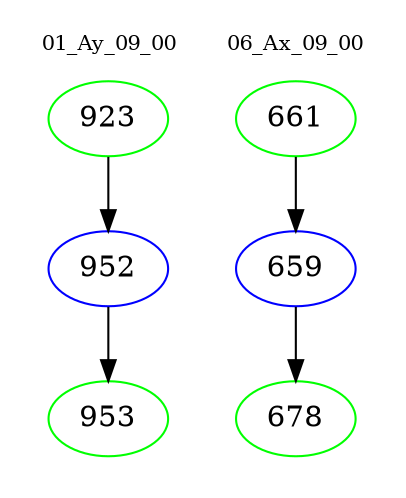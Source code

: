 digraph{
subgraph cluster_0 {
color = white
label = "01_Ay_09_00";
fontsize=10;
T0_923 [label="923", color="green"]
T0_923 -> T0_952 [color="black"]
T0_952 [label="952", color="blue"]
T0_952 -> T0_953 [color="black"]
T0_953 [label="953", color="green"]
}
subgraph cluster_1 {
color = white
label = "06_Ax_09_00";
fontsize=10;
T1_661 [label="661", color="green"]
T1_661 -> T1_659 [color="black"]
T1_659 [label="659", color="blue"]
T1_659 -> T1_678 [color="black"]
T1_678 [label="678", color="green"]
}
}
